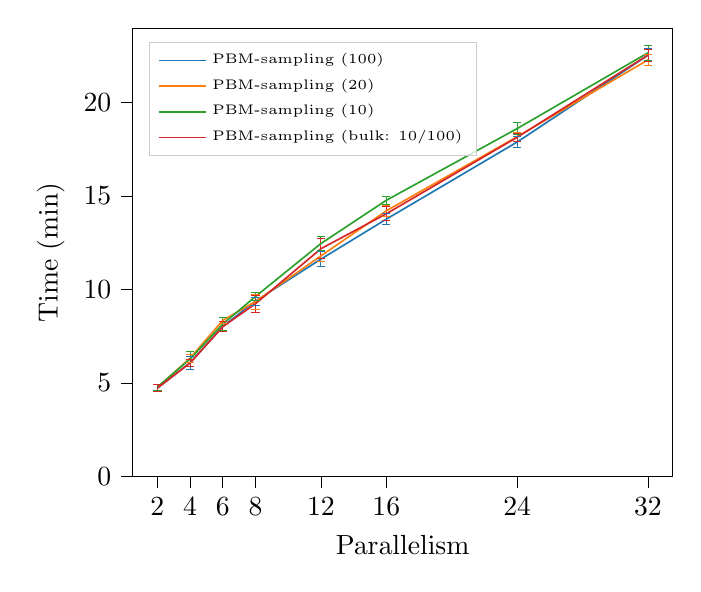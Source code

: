 % This file was created with tikzplotlib v0.10.1.
\begin{tikzpicture}

\definecolor{crimson2143940}{RGB}{214,39,40}
\definecolor{darkgray176}{RGB}{176,176,176}
\definecolor{darkorange25512714}{RGB}{255,127,14}
\definecolor{forestgreen4416044}{RGB}{44,160,44}
\definecolor{lightgray204}{RGB}{204,204,204}
\definecolor{steelblue31119180}{RGB}{31,119,180}

\begin{axis}[
legend cell align={left},
legend style={
  font=\tiny,
  fill opacity=0.8,
  draw opacity=1,
  text opacity=1,
  at={(0.03,0.97)},
  anchor=north west,
  draw=lightgray204
},
tick align=outside,
tick pos=left,
%title={Time vs parallelism - Sequential Scans - Impact of Bulk Eviction},
x grid style={darkgray176},
xlabel={Parallelism},
xtick=data,
xmin=0.5, xmax=33.5,
xtick style={color=black},
y grid style={darkgray176},
ylabel={Time (min)},
ymin=0, ymax=23.975,
ytick style={color=black}
]
\path [draw=steelblue31119180, line width=0.3px]
(axis cs:2,4.548)
--(axis cs:2,4.912);

\path [draw=steelblue31119180, line width=0.3px]
(axis cs:4,5.753)
--(axis cs:4,6.421);

\path [draw=steelblue31119180, line width=0.3px]
(axis cs:6,7.762)
--(axis cs:6,8.284);

\path [draw=steelblue31119180, line width=0.3px]
(axis cs:8,9.175)
--(axis cs:8,9.592);

\path [draw=steelblue31119180, line width=0.3px]
(axis cs:12,11.238)
--(axis cs:12,12.016);

\path [draw=steelblue31119180, line width=0.3px]
(axis cs:16,13.481)
--(axis cs:16,14.046);

\path [draw=steelblue31119180, line width=0.3px]
(axis cs:24,17.579)
--(axis cs:24,18.194);

\path [draw=steelblue31119180, line width=0.3px]
(axis cs:32,22.184)
--(axis cs:32,22.876);

\addplot [line width=0.3px, steelblue31119180, mark=-, mark size=1.5, mark options={solid}, only marks, forget plot]
table {%
2 4.548
4 5.753
6 7.762
8 9.175
12 11.238
16 13.481
24 17.579
32 22.184
};
\addplot [line width=0.3px, steelblue31119180, mark=-, mark size=1.5, mark options={solid}, only marks, forget plot]
table {%
2 4.912
4 6.421
6 8.284
8 9.592
12 12.016
16 14.046
24 18.194
32 22.876
};
\path [draw=darkorange25512714, line width=0.3px]
(axis cs:2,4.588)
--(axis cs:2,4.925);

\path [draw=darkorange25512714, line width=0.3px]
(axis cs:4,6.13)
--(axis cs:4,6.53);

\path [draw=darkorange25512714, line width=0.3px]
(axis cs:6,8.201)
--(axis cs:6,8.499);

\path [draw=darkorange25512714, line width=0.3px]
(axis cs:8,8.963)
--(axis cs:8,9.757);

\path [draw=darkorange25512714, line width=0.3px]
(axis cs:12,11.514)
--(axis cs:12,12.08);

\path [draw=darkorange25512714, line width=0.3px]
(axis cs:16,13.909)
--(axis cs:16,14.511);

\path [draw=darkorange25512714, line width=0.3px]
(axis cs:24,17.912)
--(axis cs:24,18.428);

\path [draw=darkorange25512714, line width=0.3px]
(axis cs:32,21.978)
--(axis cs:32,22.588);

\addplot [line width=0.3px, darkorange25512714, mark=-, mark size=1.5, mark options={solid}, only marks, forget plot]
table {%
2 4.588
4 6.13
6 8.201
8 8.963
12 11.514
16 13.909
24 17.912
32 21.978
};
\addplot [line width=0.3px, darkorange25512714, mark=-, mark size=1.5, mark options={solid}, only marks, forget plot]
table {%
2 4.925
4 6.53
6 8.499
8 9.757
12 12.08
16 14.511
24 18.428
32 22.588
};
\path [draw=forestgreen4416044, line width=0.3px]
(axis cs:2,4.621)
--(axis cs:2,4.946);

\path [draw=forestgreen4416044, line width=0.3px]
(axis cs:4,5.905)
--(axis cs:4,6.669);

\path [draw=forestgreen4416044, line width=0.3px]
(axis cs:6,7.807)
--(axis cs:6,8.506);

\path [draw=forestgreen4416044, line width=0.3px]
(axis cs:8,9.408)
--(axis cs:8,9.845);

\path [draw=forestgreen4416044, line width=0.3px]
(axis cs:12,12.103)
--(axis cs:12,12.817);

\path [draw=forestgreen4416044, line width=0.3px]
(axis cs:16,14.562)
--(axis cs:16,14.984);

\path [draw=forestgreen4416044, line width=0.3px]
(axis cs:24,18.286)
--(axis cs:24,18.927);

\path [draw=forestgreen4416044, line width=0.3px]
(axis cs:32,22.271)
--(axis cs:32,23.049);

\addplot [line width=0.3px, forestgreen4416044, mark=-, mark size=1.5, mark options={solid}, only marks, forget plot]
table {%
2 4.621
4 5.905
6 7.807
8 9.408
12 12.103
16 14.562
24 18.286
32 22.271
};
\addplot [line width=0.3px, forestgreen4416044, mark=-, mark size=1.5, mark options={solid}, only marks, forget plot]
table {%
2 4.946
4 6.669
6 8.506
8 9.845
12 12.817
16 14.984
24 18.927
32 23.049
};
\path [draw=crimson2143940, line width=0.3px]
(axis cs:2,4.538)
--(axis cs:2,4.922);

\path [draw=crimson2143940, line width=0.3px]
(axis cs:4,5.878)
--(axis cs:4,6.269);

\path [draw=crimson2143940, line width=0.3px]
(axis cs:6,7.753)
--(axis cs:6,8.273);

\path [draw=crimson2143940, line width=0.3px]
(axis cs:8,8.799)
--(axis cs:8,9.681);

\path [draw=crimson2143940, line width=0.3px]
(axis cs:12,11.64)
--(axis cs:12,12.727);

\path [draw=crimson2143940, line width=0.3px]
(axis cs:16,13.672)
--(axis cs:16,14.428);

\path [draw=crimson2143940, line width=0.3px]
(axis cs:24,17.93)
--(axis cs:24,18.357);

\path [draw=crimson2143940, line width=0.3px]
(axis cs:32,22.226)
--(axis cs:32,22.854);

\addplot [line width=0.3px, crimson2143940, mark=-, mark size=1.5, mark options={solid}, only marks, forget plot]
table {%
2 4.538
4 5.878
6 7.753
8 8.799
12 11.64
16 13.672
24 17.93
32 22.226
};
\addplot [line width=0.3px, crimson2143940, mark=-, mark size=1.5, mark options={solid}, only marks, forget plot]
table {%
2 4.922
4 6.269
6 8.273
8 9.681
12 12.727
16 14.428
24 18.357
32 22.854
};
\addplot [semithick, steelblue31119180]
table {%
2 4.73
4 6.087
6 8.023
8 9.383
12 11.627
16 13.763
24 17.887
32 22.53
};
\addlegendentry{PBM-sampling (100)}
\addplot [semithick, darkorange25512714]
table {%
2 4.757
4 6.33
6 8.35
8 9.36
12 11.797
16 14.21
24 18.17
32 22.283
};
\addlegendentry{PBM-sampling (20)}
\addplot [semithick, forestgreen4416044]
table {%
2 4.783
4 6.287
6 8.157
8 9.627
12 12.46
16 14.773
24 18.607
32 22.66
};
\addlegendentry{PBM-sampling (10)}
\addplot [semithick, crimson2143940]
table {%
2 4.73
4 6.073
6 8.013
8 9.24
12 12.183
16 14.05
24 18.143
32 22.54
};
\addlegendentry{PBM-sampling (bulk: 10/100)}
\end{axis}

\end{tikzpicture}

